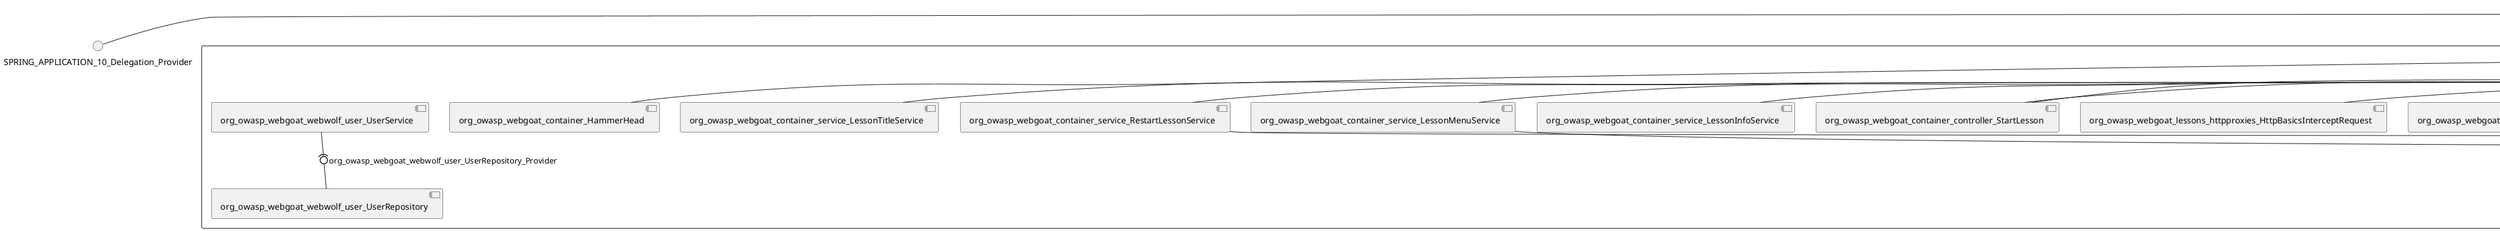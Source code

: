 @startuml
skinparam fixCircleLabelOverlapping true
skinparam componentStyle uml2
() SPRING_APPLICATION_10_Delegation_Provider
() SPRING_APPLICATION_11_Delegation_Provider
() SPRING_APPLICATION_12_Delegation_Provider
() SPRING_APPLICATION_13_Delegation_Provider
() SPRING_APPLICATION_14_Delegation_Provider
() SPRING_APPLICATION_15_Delegation_Provider
() SPRING_APPLICATION_16_Delegation_Provider
() SPRING_APPLICATION_2_Delegation_Provider
() SPRING_APPLICATION_3_Delegation_Provider
() SPRING_APPLICATION_4_Delegation_Provider
() SPRING_APPLICATION_5_Delegation_Provider
() SPRING_APPLICATION_6_Delegation_Provider
() SPRING_APPLICATION_7_Delegation_Provider
() SPRING_APPLICATION_8_Delegation_Provider
() SPRING_APPLICATION_9_Delegation_Provider
() SPRING_APPLICATION_BypassRestrictions_FieldRestrictions_POST_Delegation_Provider
() SPRING_APPLICATION_BypassRestrictions_frontendValidation_POST_Delegation_Provider
() SPRING_APPLICATION_ChromeDevTools_dummy_POST_Delegation_Provider
() SPRING_APPLICATION_ChromeDevTools_network_POST_Delegation_Provider
() SPRING_APPLICATION_CrossSiteScriptingStored_stored_xss_POST_Delegation_Provider
() SPRING_APPLICATION_CrossSiteScriptingStored_stored_xss_follow_up_POST_Delegation_Provider
() SPRING_APPLICATION_CrossSiteScripting_attack1_POST_Delegation_Provider
() SPRING_APPLICATION_CrossSiteScripting_attack3_POST_Delegation_Provider
() SPRING_APPLICATION_CrossSiteScripting_attack4_POST_Delegation_Provider
() SPRING_APPLICATION_CrossSiteScripting_attack5a_GET_Delegation_Provider
() SPRING_APPLICATION_CrossSiteScripting_attack6a_POST_Delegation_Provider
() SPRING_APPLICATION_CrossSiteScripting_dom_follow_up_POST_Delegation_Provider
() SPRING_APPLICATION_CrossSiteScripting_phone_home_xss_POST_Delegation_Provider
() SPRING_APPLICATION_CrossSiteScripting_quiz_GET_POST_Delegation_Provider
() SPRING_APPLICATION_Delegation_Provider
() SPRING_APPLICATION_GET_10_Delegation_Provider
() SPRING_APPLICATION_GET_11_Delegation_Provider
() SPRING_APPLICATION_GET_2_Delegation_Provider
() SPRING_APPLICATION_GET_3_Delegation_Provider
() SPRING_APPLICATION_GET_4_Delegation_Provider
() SPRING_APPLICATION_GET_5_Delegation_Provider
() SPRING_APPLICATION_GET_6_Delegation_Provider
() SPRING_APPLICATION_GET_7_Delegation_Provider
() SPRING_APPLICATION_GET_8_Delegation_Provider
() SPRING_APPLICATION_GET_9_Delegation_Provider
() SPRING_APPLICATION_GET_Delegation_Provider
() SPRING_APPLICATION_HtmlTampering_task_POST_Delegation_Provider
() SPRING_APPLICATION_HttpBasics_attack1_POST_Delegation_Provider
() SPRING_APPLICATION_HttpBasics_attack2_POST_Delegation_Provider
() SPRING_APPLICATION_IDOR_diff_attributes_POST_Delegation_Provider
() SPRING_APPLICATION_IDOR_login_POST_Delegation_Provider
() SPRING_APPLICATION_IDOR_profile_alt_path_POST_Delegation_Provider
() SPRING_APPLICATION_InsecureDeserialization_task_POST_Delegation_Provider
() SPRING_APPLICATION_InsecureLogin_Delegation_Provider
() SPRING_APPLICATION_JWT_decode_POST_Delegation_Provider
() SPRING_APPLICATION_JWT_jku_Delegation_Provider
() SPRING_APPLICATION_JWT_kid_Delegation_Provider
() SPRING_APPLICATION_JWT_quiz_GET_POST_Delegation_Provider
() SPRING_APPLICATION_JWT_refresh_Delegation_Provider
() SPRING_APPLICATION_JWT_secret_POST_Delegation_Provider
() SPRING_APPLICATION_JWT_votings_Delegation_Provider
() SPRING_APPLICATION_LogSpoofing_log_bleeding_POST_Delegation_Provider
() SPRING_APPLICATION_LogSpoofing_log_spoofing_POST_Delegation_Provider
() SPRING_APPLICATION_POST_10_Delegation_Provider
() SPRING_APPLICATION_POST_11_Delegation_Provider
() SPRING_APPLICATION_POST_12_Delegation_Provider
() SPRING_APPLICATION_POST_13_Delegation_Provider
() SPRING_APPLICATION_POST_14_Delegation_Provider
() SPRING_APPLICATION_POST_15_Delegation_Provider
() SPRING_APPLICATION_POST_16_Delegation_Provider
() SPRING_APPLICATION_POST_17_Delegation_Provider
() SPRING_APPLICATION_POST_18_Delegation_Provider
() SPRING_APPLICATION_POST_2_Delegation_Provider
() SPRING_APPLICATION_POST_3_Delegation_Provider
() SPRING_APPLICATION_POST_4_Delegation_Provider
() SPRING_APPLICATION_POST_5_Delegation_Provider
() SPRING_APPLICATION_POST_6_Delegation_Provider
() SPRING_APPLICATION_POST_7_Delegation_Provider
() SPRING_APPLICATION_POST_8_Delegation_Provider
() SPRING_APPLICATION_POST_9_Delegation_Provider
() SPRING_APPLICATION_POST_Delegation_Provider
() SPRING_APPLICATION_PUT_Delegation_Provider
() SPRING_APPLICATION_PasswordReset_ForgotPassword_create_password_reset_link_POST_Delegation_Provider
() SPRING_APPLICATION_PasswordReset_SecurityQuestions_POST_Delegation_Provider
() SPRING_APPLICATION_PasswordReset_reset_Delegation_Provider
() SPRING_APPLICATION_PasswordReset_simple_mail_reset_POST_Delegation_Provider
() SPRING_APPLICATION_PathTraversal_profile_picture_GET_Delegation_Provider
() SPRING_APPLICATION_PathTraversal_profile_picture_fix_GET_Delegation_Provider
() SPRING_APPLICATION_PathTraversal_profile_upload_POST_Delegation_Provider
() SPRING_APPLICATION_PathTraversal_profile_upload_fix_POST_Delegation_Provider
() SPRING_APPLICATION_PathTraversal_profile_upload_remove_user_input_POST_Delegation_Provider
() SPRING_APPLICATION_PathTraversal_random_POST_Delegation_Provider
() SPRING_APPLICATION_PathTraversal_random_picture_GET_Delegation_Provider
() SPRING_APPLICATION_PathTraversal_zip_slip_Delegation_Provider
() SPRING_APPLICATION_SSRF_task1_POST_Delegation_Provider
() SPRING_APPLICATION_SSRF_task2_POST_Delegation_Provider
() SPRING_APPLICATION_SecurePasswords_assignment_POST_Delegation_Provider
() SPRING_APPLICATION_SqlInjectionAdvanced_attack6a_POST_Delegation_Provider
() SPRING_APPLICATION_SqlInjectionAdvanced_attack6b_POST_Delegation_Provider
() SPRING_APPLICATION_SqlInjectionAdvanced_challenge_Login_POST_Delegation_Provider
() SPRING_APPLICATION_SqlInjectionAdvanced_challenge_PUT_Delegation_Provider
() SPRING_APPLICATION_SqlInjectionAdvanced_quiz_GET_POST_Delegation_Provider
() SPRING_APPLICATION_SqlInjectionMitigations_attack10a_POST_Delegation_Provider
() SPRING_APPLICATION_SqlInjectionMitigations_attack10b_POST_Delegation_Provider
() SPRING_APPLICATION_SqlInjectionMitigations_attack12a_POST_Delegation_Provider
() SPRING_APPLICATION_SqlInjectionMitigations_servers_GET_Delegation_Provider
() SPRING_APPLICATION_SqlInjection_assignment5a_POST_Delegation_Provider
() SPRING_APPLICATION_SqlInjection_assignment5b_POST_Delegation_Provider
() SPRING_APPLICATION_SqlInjection_attack10_POST_Delegation_Provider
() SPRING_APPLICATION_SqlInjection_attack2_POST_Delegation_Provider
() SPRING_APPLICATION_SqlInjection_attack3_POST_Delegation_Provider
() SPRING_APPLICATION_SqlInjection_attack4_POST_Delegation_Provider
() SPRING_APPLICATION_SqlInjection_attack5_POST_Delegation_Provider
() SPRING_APPLICATION_SqlInjection_attack8_POST_Delegation_Provider
() SPRING_APPLICATION_SqlInjection_attack9_POST_Delegation_Provider
() SPRING_APPLICATION_SqlOnlyInputValidationOnKeywords_attack_POST_Delegation_Provider
() SPRING_APPLICATION_SqlOnlyInputValidation_attack_POST_Delegation_Provider
() SPRING_APPLICATION_VulnerableComponents_attack1_POST_Delegation_Provider
() SPRING_APPLICATION_WebWolf_GET_Delegation_Provider
() SPRING_APPLICATION_WebWolf_landing_Delegation_Provider
() SPRING_APPLICATION_WebWolf_mail_Delegation_Provider
() SPRING_APPLICATION_challenge_1_POST_Delegation_Provider
() SPRING_APPLICATION_challenge_5_POST_Delegation_Provider
() SPRING_APPLICATION_challenge_7_Delegation_Provider
() SPRING_APPLICATION_challenge_8_Delegation_Provider
() SPRING_APPLICATION_challenge_logo_Delegation_Provider
() SPRING_APPLICATION_cia_quiz_GET_POST_Delegation_Provider
() SPRING_APPLICATION_clientSideFiltering_attack1_POST_Delegation_Provider
() SPRING_APPLICATION_clientSideFiltering_challenge_store_coupons_GET_Delegation_Provider
() SPRING_APPLICATION_clientSideFiltering_getItForFree_POST_Delegation_Provider
() SPRING_APPLICATION_clientSideFiltering_salaries_GET_Delegation_Provider
() SPRING_APPLICATION_crypto_encoding_basic_auth_POST_Delegation_Provider
() SPRING_APPLICATION_crypto_encoding_xor_POST_Delegation_Provider
() SPRING_APPLICATION_crypto_hashing_POST_Delegation_Provider
() SPRING_APPLICATION_crypto_secure_defaults_POST_Delegation_Provider
() SPRING_APPLICATION_crypto_signing_verify_POST_Delegation_Provider
() SPRING_APPLICATION_csrf_feedback_message_POST_Delegation_Provider
() SPRING_APPLICATION_csrf_review_POST_Delegation_Provider
() SPRING_APPLICATION_files_GET_Delegation_Provider
() SPRING_APPLICATION_fileupload_POST_Delegation_Provider
() SPRING_APPLICATION_jwt_Delegation_Provider
() SPRING_APPLICATION_landing_Delegation_Provider
() SPRING_APPLICATION_lesson_template_Delegation_Provider
() SPRING_APPLICATION_login_oauth_mvc_GET_Delegation_Provider
() SPRING_APPLICATION_mail_DELETE_GET_POST_Delegation_Provider
() SPRING_APPLICATION_register_mvc_POST_Delegation_Provider
() SPRING_APPLICATION_registration_GET_Delegation_Provider
() SPRING_APPLICATION_requests_GET_Delegation_Provider
() SPRING_APPLICATION_scoreboard_data_GET_Delegation_Provider
() SPRING_APPLICATION_server_directory_GET_Delegation_Provider
() SPRING_APPLICATION_service_debug_labels_mvc_Delegation_Provider
() SPRING_APPLICATION_service_lessonoverview_mvc_Delegation_Provider
() SPRING_APPLICATION_xxe_comments_GET_Delegation_Provider
rectangle System {
[org_owasp_webgoat_container_HammerHead] [[webgoat-webgoat.repository#_mcWttnfAEe-qCq2t6SGrBA]]
[org_owasp_webgoat_container_WebWolfRedirect] [[webgoat-webgoat.repository#_mcWttnfAEe-qCq2t6SGrBA]]
[org_owasp_webgoat_container_controller_StartLesson] [[webgoat-webgoat.repository#_mcWttnfAEe-qCq2t6SGrBA]]
[org_owasp_webgoat_container_controller_Welcome] [[webgoat-webgoat.repository#_mcWttnfAEe-qCq2t6SGrBA]]
[org_owasp_webgoat_container_i18n_PluginMessages_Provider] [[webgoat-webgoat.repository#_mcWttnfAEe-qCq2t6SGrBA]]
[org_owasp_webgoat_container_report_ReportCardController] [[webgoat-webgoat.repository#_mcWttnfAEe-qCq2t6SGrBA]]
[org_owasp_webgoat_container_service_EnvironmentService] [[webgoat-webgoat.repository#_mcWttnfAEe-qCq2t6SGrBA]]
[org_owasp_webgoat_container_service_HintService] [[webgoat-webgoat.repository#_mcWttnfAEe-qCq2t6SGrBA]]
[org_owasp_webgoat_container_service_LabelDebugService] [[webgoat-webgoat.repository#_mcWttnfAEe-qCq2t6SGrBA]]
[org_owasp_webgoat_container_service_LabelService] [[webgoat-webgoat.repository#_mcWttnfAEe-qCq2t6SGrBA]]
[org_owasp_webgoat_container_service_LessonInfoService] [[webgoat-webgoat.repository#_mcWttnfAEe-qCq2t6SGrBA]]
[org_owasp_webgoat_container_service_LessonMenuService] [[webgoat-webgoat.repository#_mcWttnfAEe-qCq2t6SGrBA]]
[org_owasp_webgoat_container_service_LessonProgressService] [[webgoat-webgoat.repository#_mcWttnfAEe-qCq2t6SGrBA]]
[org_owasp_webgoat_container_service_LessonTitleService] [[webgoat-webgoat.repository#_mcWttnfAEe-qCq2t6SGrBA]]
[org_owasp_webgoat_container_service_RestartLessonService] [[webgoat-webgoat.repository#_mcWttnfAEe-qCq2t6SGrBA]]
[org_owasp_webgoat_container_service_SessionService] [[webgoat-webgoat.repository#_mcWttnfAEe-qCq2t6SGrBA]]
[org_owasp_webgoat_container_session_UserSessionData_Provider] [[webgoat-webgoat.repository#_mcWttnfAEe-qCq2t6SGrBA]]
[org_owasp_webgoat_container_session_WebSession_Provider] [[webgoat-webgoat.repository#_mcWttnfAEe-qCq2t6SGrBA]]
[org_owasp_webgoat_container_users_RegistrationController] [[webgoat-webgoat.repository#_mcWttnfAEe-qCq2t6SGrBA]]
[org_owasp_webgoat_container_users_Scoreboard] [[webgoat-webgoat.repository#_mcWttnfAEe-qCq2t6SGrBA]]
[org_owasp_webgoat_container_users_UserProgressRepository] [[webgoat-webgoat.repository#_mcWttnfAEe-qCq2t6SGrBA]]
[org_owasp_webgoat_container_users_UserRepository] [[webgoat-webgoat.repository#_mcWttnfAEe-qCq2t6SGrBA]]
[org_owasp_webgoat_container_users_UserService] [[webgoat-webgoat.repository#_mcWttnfAEe-qCq2t6SGrBA]]
[org_owasp_webgoat_lessons_authbypass_VerifyAccount] [[webgoat-webgoat.repository#_mcWttnfAEe-qCq2t6SGrBA]]
[org_owasp_webgoat_lessons_bypassrestrictions_BypassRestrictionsFieldRestrictions] [[webgoat-webgoat.repository#_mcWttnfAEe-qCq2t6SGrBA]]
[org_owasp_webgoat_lessons_bypassrestrictions_BypassRestrictionsFrontendValidation] [[webgoat-webgoat.repository#_mcWttnfAEe-qCq2t6SGrBA]]
[org_owasp_webgoat_lessons_challenges_FlagController] [[webgoat-webgoat.repository#_mcWttnfAEe-qCq2t6SGrBA]]
[org_owasp_webgoat_lessons_challenges_challenge1_Assignment1] [[webgoat-webgoat.repository#_mcWttnfAEe-qCq2t6SGrBA]]
[org_owasp_webgoat_lessons_challenges_challenge1_ImageServlet] [[webgoat-webgoat.repository#_mcWttnfAEe-qCq2t6SGrBA]]
[org_owasp_webgoat_lessons_challenges_challenge5_Assignment5] [[webgoat-webgoat.repository#_mcWttnfAEe-qCq2t6SGrBA]]
[org_owasp_webgoat_lessons_challenges_challenge7_Assignment7] [[webgoat-webgoat.repository#_mcWttnfAEe-qCq2t6SGrBA]]
[org_owasp_webgoat_lessons_challenges_challenge8_Assignment8] [[webgoat-webgoat.repository#_mcWttnfAEe-qCq2t6SGrBA]]
[org_owasp_webgoat_lessons_chromedevtools_NetworkDummy] [[webgoat-webgoat.repository#_mcWttnfAEe-qCq2t6SGrBA]]
[org_owasp_webgoat_lessons_chromedevtools_NetworkLesson] [[webgoat-webgoat.repository#_mcWttnfAEe-qCq2t6SGrBA]]
[org_owasp_webgoat_lessons_cia_CIAQuiz] [[webgoat-webgoat.repository#_mcWttnfAEe-qCq2t6SGrBA]]
[org_owasp_webgoat_lessons_clientsidefiltering_ClientSideFilteringAssignment] [[webgoat-webgoat.repository#_mcWttnfAEe-qCq2t6SGrBA]]
[org_owasp_webgoat_lessons_clientsidefiltering_ClientSideFilteringFreeAssignment] [[webgoat-webgoat.repository#_mcWttnfAEe-qCq2t6SGrBA]]
[org_owasp_webgoat_lessons_clientsidefiltering_Salaries] [[webgoat-webgoat.repository#_mcWttnfAEe-qCq2t6SGrBA]]
[org_owasp_webgoat_lessons_clientsidefiltering_ShopEndpoint] [[webgoat-webgoat.repository#_mcWttnfAEe-qCq2t6SGrBA]]
[org_owasp_webgoat_lessons_cryptography_EncodingAssignment] [[webgoat-webgoat.repository#_mcWttnfAEe-qCq2t6SGrBA]]
[org_owasp_webgoat_lessons_cryptography_HashingAssignment] [[webgoat-webgoat.repository#_mcWttnfAEe-qCq2t6SGrBA]]
[org_owasp_webgoat_lessons_cryptography_SecureDefaultsAssignment] [[webgoat-webgoat.repository#_mcWttnfAEe-qCq2t6SGrBA]]
[org_owasp_webgoat_lessons_cryptography_SigningAssignment] [[webgoat-webgoat.repository#_mcWttnfAEe-qCq2t6SGrBA]]
[org_owasp_webgoat_lessons_cryptography_XOREncodingAssignment] [[webgoat-webgoat.repository#_mcWttnfAEe-qCq2t6SGrBA]]
[org_owasp_webgoat_lessons_csrf_CSRFConfirmFlag1] [[webgoat-webgoat.repository#_mcWttnfAEe-qCq2t6SGrBA]]
[org_owasp_webgoat_lessons_csrf_CSRFFeedback] [[webgoat-webgoat.repository#_mcWttnfAEe-qCq2t6SGrBA]]
[org_owasp_webgoat_lessons_csrf_CSRFGetFlag] [[webgoat-webgoat.repository#_mcWttnfAEe-qCq2t6SGrBA]]
[org_owasp_webgoat_lessons_csrf_CSRFLogin] [[webgoat-webgoat.repository#_mcWttnfAEe-qCq2t6SGrBA]]
[org_owasp_webgoat_lessons_csrf_ForgedReviews] [[webgoat-webgoat.repository#_mcWttnfAEe-qCq2t6SGrBA]]
[org_owasp_webgoat_lessons_csrf_ObjectMapper_Provider] [[webgoat-webgoat.repository#_mcWttnfAEe-qCq2t6SGrBA]]
[org_owasp_webgoat_lessons_deserialization_InsecureDeserializationTask] [[webgoat-webgoat.repository#_mcWttnfAEe-qCq2t6SGrBA]]
[org_owasp_webgoat_lessons_hijacksession_HijackSessionAssignment] [[webgoat-webgoat.repository#_mcWttnfAEe-qCq2t6SGrBA]]
[org_owasp_webgoat_lessons_hijacksession_cas_HijackSessionAuthenticationProvider] [[webgoat-webgoat.repository#_mcWttnfAEe-qCq2t6SGrBA]]
[org_owasp_webgoat_lessons_htmltampering_HtmlTamperingTask] [[webgoat-webgoat.repository#_mcWttnfAEe-qCq2t6SGrBA]]
[org_owasp_webgoat_lessons_httpbasics_HttpBasicsLesson] [[webgoat-webgoat.repository#_mcWttnfAEe-qCq2t6SGrBA]]
[org_owasp_webgoat_lessons_httpbasics_HttpBasicsQuiz] [[webgoat-webgoat.repository#_mcWttnfAEe-qCq2t6SGrBA]]
[org_owasp_webgoat_lessons_httpproxies_HttpBasicsInterceptRequest] [[webgoat-webgoat.repository#_mcWttnfAEe-qCq2t6SGrBA]]
[org_owasp_webgoat_lessons_idor_IDORDiffAttributes] [[webgoat-webgoat.repository#_mcWttnfAEe-qCq2t6SGrBA]]
[org_owasp_webgoat_lessons_idor_IDOREditOtherProfile] [[webgoat-webgoat.repository#_mcWttnfAEe-qCq2t6SGrBA]]
[org_owasp_webgoat_lessons_idor_IDORLogin] [[webgoat-webgoat.repository#_mcWttnfAEe-qCq2t6SGrBA]]
[org_owasp_webgoat_lessons_idor_IDORViewOtherProfile] [[webgoat-webgoat.repository#_mcWttnfAEe-qCq2t6SGrBA]]
[org_owasp_webgoat_lessons_idor_IDORViewOwnProfile] [[webgoat-webgoat.repository#_mcWttnfAEe-qCq2t6SGrBA]]
[org_owasp_webgoat_lessons_idor_IDORViewOwnProfileAltUrl] [[webgoat-webgoat.repository#_mcWttnfAEe-qCq2t6SGrBA]]
[org_owasp_webgoat_lessons_insecurelogin_InsecureLoginTask] [[webgoat-webgoat.repository#_mcWttnfAEe-qCq2t6SGrBA]]
[org_owasp_webgoat_lessons_jwt_JWTDecodeEndpoint] [[webgoat-webgoat.repository#_mcWttnfAEe-qCq2t6SGrBA]]
[org_owasp_webgoat_lessons_jwt_JWTQuiz] [[webgoat-webgoat.repository#_mcWttnfAEe-qCq2t6SGrBA]]
[org_owasp_webgoat_lessons_jwt_JWTRefreshEndpoint] [[webgoat-webgoat.repository#_mcWttnfAEe-qCq2t6SGrBA]]
[org_owasp_webgoat_lessons_jwt_JWTSecretKeyEndpoint] [[webgoat-webgoat.repository#_mcWttnfAEe-qCq2t6SGrBA]]
[org_owasp_webgoat_lessons_jwt_JWTVotesEndpoint] [[webgoat-webgoat.repository#_mcWttnfAEe-qCq2t6SGrBA]]
[org_owasp_webgoat_lessons_jwt_claimmisuse_JWTHeaderJKUEndpoint] [[webgoat-webgoat.repository#_mcWttnfAEe-qCq2t6SGrBA]]
[org_owasp_webgoat_lessons_jwt_claimmisuse_JWTHeaderKIDEndpoint] [[webgoat-webgoat.repository#_mcWttnfAEe-qCq2t6SGrBA]]
[org_owasp_webgoat_lessons_lessontemplate_SampleAttack] [[webgoat-webgoat.repository#_mcWttnfAEe-qCq2t6SGrBA]]
[org_owasp_webgoat_lessons_logging_LogBleedingTask] [[webgoat-webgoat.repository#_mcWttnfAEe-qCq2t6SGrBA]]
[org_owasp_webgoat_lessons_logging_LogSpoofingTask] [[webgoat-webgoat.repository#_mcWttnfAEe-qCq2t6SGrBA]]
[org_owasp_webgoat_lessons_missingac_MissingFunctionACHiddenMenus] [[webgoat-webgoat.repository#_mcWttnfAEe-qCq2t6SGrBA]]
[org_owasp_webgoat_lessons_missingac_MissingFunctionACUsers] [[webgoat-webgoat.repository#_mcWttnfAEe-qCq2t6SGrBA]]
[org_owasp_webgoat_lessons_missingac_MissingFunctionACYourHash] [[webgoat-webgoat.repository#_mcWttnfAEe-qCq2t6SGrBA]]
[org_owasp_webgoat_lessons_missingac_MissingFunctionACYourHashAdmin] [[webgoat-webgoat.repository#_mcWttnfAEe-qCq2t6SGrBA]]
[org_owasp_webgoat_lessons_passwordreset_QuestionsAssignment] [[webgoat-webgoat.repository#_mcWttnfAEe-qCq2t6SGrBA]]
[org_owasp_webgoat_lessons_passwordreset_ResetLinkAssignment] [[webgoat-webgoat.repository#_mcWttnfAEe-qCq2t6SGrBA]]
[org_owasp_webgoat_lessons_passwordreset_ResetLinkAssignmentForgotPassword] [[webgoat-webgoat.repository#_mcWttnfAEe-qCq2t6SGrBA]]
[org_owasp_webgoat_lessons_passwordreset_SecurityQuestionAssignment] [[webgoat-webgoat.repository#_mcWttnfAEe-qCq2t6SGrBA]]
[org_owasp_webgoat_lessons_passwordreset_SimpleMailAssignment] [[webgoat-webgoat.repository#_mcWttnfAEe-qCq2t6SGrBA]]
[org_owasp_webgoat_lessons_passwordreset_TriedQuestions] [[webgoat-webgoat.repository#_mcWttnfAEe-qCq2t6SGrBA]]
[org_owasp_webgoat_lessons_pathtraversal_ProfileUpload] [[webgoat-webgoat.repository#_mcWttnfAEe-qCq2t6SGrBA]]
[org_owasp_webgoat_lessons_pathtraversal_ProfileUploadFix] [[webgoat-webgoat.repository#_mcWttnfAEe-qCq2t6SGrBA]]
[org_owasp_webgoat_lessons_pathtraversal_ProfileUploadRemoveUserInput] [[webgoat-webgoat.repository#_mcWttnfAEe-qCq2t6SGrBA]]
[org_owasp_webgoat_lessons_pathtraversal_ProfileUploadRetrieval] [[webgoat-webgoat.repository#_mcWttnfAEe-qCq2t6SGrBA]]
[org_owasp_webgoat_lessons_pathtraversal_ProfileZipSlip] [[webgoat-webgoat.repository#_mcWttnfAEe-qCq2t6SGrBA]]
[org_owasp_webgoat_lessons_securepasswords_SecurePasswordsAssignment] [[webgoat-webgoat.repository#_mcWttnfAEe-qCq2t6SGrBA]]
[org_owasp_webgoat_lessons_spoofcookie_SpoofCookieAssignment] [[webgoat-webgoat.repository#_mcWttnfAEe-qCq2t6SGrBA]]
[org_owasp_webgoat_lessons_sqlinjection_advanced_SqlInjectionChallenge] [[webgoat-webgoat.repository#_mcWttnfAEe-qCq2t6SGrBA]]
[org_owasp_webgoat_lessons_sqlinjection_advanced_SqlInjectionChallengeLogin] [[webgoat-webgoat.repository#_mcWttnfAEe-qCq2t6SGrBA]]
[org_owasp_webgoat_lessons_sqlinjection_advanced_SqlInjectionLesson6a] [[webgoat-webgoat.repository#_mcWttnfAEe-qCq2t6SGrBA]]
[org_owasp_webgoat_lessons_sqlinjection_advanced_SqlInjectionLesson6b] [[webgoat-webgoat.repository#_mcWttnfAEe-qCq2t6SGrBA]]
[org_owasp_webgoat_lessons_sqlinjection_advanced_SqlInjectionQuiz] [[webgoat-webgoat.repository#_mcWttnfAEe-qCq2t6SGrBA]]
[org_owasp_webgoat_lessons_sqlinjection_introduction_SqlInjectionLesson10] [[webgoat-webgoat.repository#_mcWttnfAEe-qCq2t6SGrBA]]
[org_owasp_webgoat_lessons_sqlinjection_introduction_SqlInjectionLesson2] [[webgoat-webgoat.repository#_mcWttnfAEe-qCq2t6SGrBA]]
[org_owasp_webgoat_lessons_sqlinjection_introduction_SqlInjectionLesson3] [[webgoat-webgoat.repository#_mcWttnfAEe-qCq2t6SGrBA]]
[org_owasp_webgoat_lessons_sqlinjection_introduction_SqlInjectionLesson4] [[webgoat-webgoat.repository#_mcWttnfAEe-qCq2t6SGrBA]]
[org_owasp_webgoat_lessons_sqlinjection_introduction_SqlInjectionLesson5] [[webgoat-webgoat.repository#_mcWttnfAEe-qCq2t6SGrBA]]
[org_owasp_webgoat_lessons_sqlinjection_introduction_SqlInjectionLesson5a] [[webgoat-webgoat.repository#_mcWttnfAEe-qCq2t6SGrBA]]
[org_owasp_webgoat_lessons_sqlinjection_introduction_SqlInjectionLesson5b] [[webgoat-webgoat.repository#_mcWttnfAEe-qCq2t6SGrBA]]
[org_owasp_webgoat_lessons_sqlinjection_introduction_SqlInjectionLesson8] [[webgoat-webgoat.repository#_mcWttnfAEe-qCq2t6SGrBA]]
[org_owasp_webgoat_lessons_sqlinjection_introduction_SqlInjectionLesson9] [[webgoat-webgoat.repository#_mcWttnfAEe-qCq2t6SGrBA]]
[org_owasp_webgoat_lessons_sqlinjection_mitigation_Servers] [[webgoat-webgoat.repository#_mcWttnfAEe-qCq2t6SGrBA]]
[org_owasp_webgoat_lessons_sqlinjection_mitigation_SqlInjectionLesson10a] [[webgoat-webgoat.repository#_mcWttnfAEe-qCq2t6SGrBA]]
[org_owasp_webgoat_lessons_sqlinjection_mitigation_SqlInjectionLesson10b] [[webgoat-webgoat.repository#_mcWttnfAEe-qCq2t6SGrBA]]
[org_owasp_webgoat_lessons_sqlinjection_mitigation_SqlInjectionLesson13] [[webgoat-webgoat.repository#_mcWttnfAEe-qCq2t6SGrBA]]
[org_owasp_webgoat_lessons_sqlinjection_mitigation_SqlOnlyInputValidation] [[webgoat-webgoat.repository#_mcWttnfAEe-qCq2t6SGrBA]]
[org_owasp_webgoat_lessons_sqlinjection_mitigation_SqlOnlyInputValidationOnKeywords] [[webgoat-webgoat.repository#_mcWttnfAEe-qCq2t6SGrBA]]
[org_owasp_webgoat_lessons_ssrf_SSRFTask1] [[webgoat-webgoat.repository#_mcWttnfAEe-qCq2t6SGrBA]]
[org_owasp_webgoat_lessons_ssrf_SSRFTask2] [[webgoat-webgoat.repository#_mcWttnfAEe-qCq2t6SGrBA]]
[org_owasp_webgoat_lessons_vulnerablecomponents_VulnerableComponentsLesson] [[webgoat-webgoat.repository#_mcWttnfAEe-qCq2t6SGrBA]]
[org_owasp_webgoat_lessons_webwolfintroduction_LandingAssignment] [[webgoat-webgoat.repository#_mcWttnfAEe-qCq2t6SGrBA]]
[org_owasp_webgoat_lessons_webwolfintroduction_MailAssignment] [[webgoat-webgoat.repository#_mcWttnfAEe-qCq2t6SGrBA]]
[org_owasp_webgoat_lessons_xss_CrossSiteScriptingLesson1] [[webgoat-webgoat.repository#_mcWttnfAEe-qCq2t6SGrBA]]
[org_owasp_webgoat_lessons_xss_CrossSiteScriptingLesson3] [[webgoat-webgoat.repository#_mcWttnfAEe-qCq2t6SGrBA]]
[org_owasp_webgoat_lessons_xss_CrossSiteScriptingLesson4] [[webgoat-webgoat.repository#_mcWttnfAEe-qCq2t6SGrBA]]
[org_owasp_webgoat_lessons_xss_CrossSiteScriptingLesson5a] [[webgoat-webgoat.repository#_mcWttnfAEe-qCq2t6SGrBA]]
[org_owasp_webgoat_lessons_xss_CrossSiteScriptingLesson6a] [[webgoat-webgoat.repository#_mcWttnfAEe-qCq2t6SGrBA]]
[org_owasp_webgoat_lessons_xss_CrossSiteScriptingQuiz] [[webgoat-webgoat.repository#_mcWttnfAEe-qCq2t6SGrBA]]
[org_owasp_webgoat_lessons_xss_DOMCrossSiteScripting] [[webgoat-webgoat.repository#_mcWttnfAEe-qCq2t6SGrBA]]
[org_owasp_webgoat_lessons_xss_DOMCrossSiteScriptingVerifier] [[webgoat-webgoat.repository#_mcWttnfAEe-qCq2t6SGrBA]]
[org_owasp_webgoat_lessons_xss_stored_StoredCrossSiteScriptingVerifier] [[webgoat-webgoat.repository#_mcWttnfAEe-qCq2t6SGrBA]]
[org_owasp_webgoat_lessons_xss_stored_StoredXssComments] [[webgoat-webgoat.repository#_mcWttnfAEe-qCq2t6SGrBA]]
[org_owasp_webgoat_lessons_xxe_BlindSendFileAssignment] [[webgoat-webgoat.repository#_mcWttnfAEe-qCq2t6SGrBA]]
[org_owasp_webgoat_lessons_xxe_CommentsCache] [[webgoat-webgoat.repository#_mcWttnfAEe-qCq2t6SGrBA]]
[org_owasp_webgoat_lessons_xxe_CommentsEndpoint] [[webgoat-webgoat.repository#_mcWttnfAEe-qCq2t6SGrBA]]
[org_owasp_webgoat_lessons_xxe_ContentTypeAssignment] [[webgoat-webgoat.repository#_mcWttnfAEe-qCq2t6SGrBA]]
[org_owasp_webgoat_lessons_xxe_SimpleXXE] [[webgoat-webgoat.repository#_mcWttnfAEe-qCq2t6SGrBA]]
[org_owasp_webgoat_webwolf_FileServer] [[webgoat-webgoat.repository#_mcWttnfAEe-qCq2t6SGrBA]]
[org_owasp_webgoat_webwolf_jwt_JWTController] [[webgoat-webgoat.repository#_mcWttnfAEe-qCq2t6SGrBA]]
[org_owasp_webgoat_webwolf_mailbox_MailboxController] [[webgoat-webgoat.repository#_mcWttnfAEe-qCq2t6SGrBA]]
[org_owasp_webgoat_webwolf_mailbox_MailboxRepository] [[webgoat-webgoat.repository#_mcWttnfAEe-qCq2t6SGrBA]]
[org_owasp_webgoat_webwolf_requests_LandingPage] [[webgoat-webgoat.repository#_mcWttnfAEe-qCq2t6SGrBA]]
[org_owasp_webgoat_webwolf_requests_Requests] [[webgoat-webgoat.repository#_mcWttnfAEe-qCq2t6SGrBA]]
[org_owasp_webgoat_webwolf_user_UserRepository] [[webgoat-webgoat.repository#_mcWttnfAEe-qCq2t6SGrBA]]
[org_owasp_webgoat_webwolf_user_UserService] [[webgoat-webgoat.repository#_mcWttnfAEe-qCq2t6SGrBA]]
port SPRING_APPLICATION_10_Provider
SPRING_APPLICATION_10_Delegation_Provider - SPRING_APPLICATION_10_Provider
SPRING_APPLICATION_10_Provider - [org_owasp_webgoat_webwolf_FileServer]
port SPRING_APPLICATION_11_Provider
SPRING_APPLICATION_11_Delegation_Provider - SPRING_APPLICATION_11_Provider
SPRING_APPLICATION_11_Provider - [org_owasp_webgoat_container_HammerHead]
port SPRING_APPLICATION_12_Provider
SPRING_APPLICATION_12_Delegation_Provider - SPRING_APPLICATION_12_Provider
SPRING_APPLICATION_12_Provider - [org_owasp_webgoat_container_service_LessonTitleService]
port SPRING_APPLICATION_13_Provider
SPRING_APPLICATION_13_Delegation_Provider - SPRING_APPLICATION_13_Provider
SPRING_APPLICATION_13_Provider - [org_owasp_webgoat_container_service_RestartLessonService]
port SPRING_APPLICATION_14_Provider
SPRING_APPLICATION_14_Delegation_Provider - SPRING_APPLICATION_14_Provider
SPRING_APPLICATION_14_Provider - [org_owasp_webgoat_container_service_LessonMenuService]
port SPRING_APPLICATION_15_Provider
SPRING_APPLICATION_15_Delegation_Provider - SPRING_APPLICATION_15_Provider
SPRING_APPLICATION_15_Provider - [org_owasp_webgoat_container_service_LessonInfoService]
port SPRING_APPLICATION_16_Provider
SPRING_APPLICATION_16_Delegation_Provider - SPRING_APPLICATION_16_Provider
SPRING_APPLICATION_16_Provider - [org_owasp_webgoat_container_controller_StartLesson]
port SPRING_APPLICATION_2_Provider
SPRING_APPLICATION_2_Delegation_Provider - SPRING_APPLICATION_2_Provider
SPRING_APPLICATION_2_Provider - [org_owasp_webgoat_container_service_LabelDebugService]
port SPRING_APPLICATION_3_Provider
SPRING_APPLICATION_3_Delegation_Provider - SPRING_APPLICATION_3_Provider
SPRING_APPLICATION_3_Provider - [org_owasp_webgoat_lessons_httpproxies_HttpBasicsInterceptRequest]
port SPRING_APPLICATION_4_Provider
SPRING_APPLICATION_4_Delegation_Provider - SPRING_APPLICATION_4_Provider
SPRING_APPLICATION_4_Provider - [org_owasp_webgoat_lessons_cryptography_HashingAssignment]
port SPRING_APPLICATION_5_Provider
SPRING_APPLICATION_5_Delegation_Provider - SPRING_APPLICATION_5_Provider
SPRING_APPLICATION_5_Provider - [org_owasp_webgoat_container_controller_StartLesson]
port SPRING_APPLICATION_6_Provider
SPRING_APPLICATION_6_Delegation_Provider - SPRING_APPLICATION_6_Provider
SPRING_APPLICATION_6_Provider - [org_owasp_webgoat_container_service_SessionService]
port SPRING_APPLICATION_7_Provider
SPRING_APPLICATION_7_Delegation_Provider - SPRING_APPLICATION_7_Provider
SPRING_APPLICATION_7_Provider - [org_owasp_webgoat_lessons_jwt_JWTSecretKeyEndpoint]
port SPRING_APPLICATION_8_Provider
SPRING_APPLICATION_8_Delegation_Provider - SPRING_APPLICATION_8_Provider
SPRING_APPLICATION_8_Provider - [org_owasp_webgoat_lessons_cryptography_SigningAssignment]
port SPRING_APPLICATION_9_Provider
SPRING_APPLICATION_9_Delegation_Provider - SPRING_APPLICATION_9_Provider
SPRING_APPLICATION_9_Provider - [org_owasp_webgoat_lessons_xxe_SimpleXXE]
port SPRING_APPLICATION_BypassRestrictions_FieldRestrictions_POST_Provider
SPRING_APPLICATION_BypassRestrictions_FieldRestrictions_POST_Delegation_Provider - SPRING_APPLICATION_BypassRestrictions_FieldRestrictions_POST_Provider
SPRING_APPLICATION_BypassRestrictions_FieldRestrictions_POST_Provider - [org_owasp_webgoat_lessons_bypassrestrictions_BypassRestrictionsFieldRestrictions]
port SPRING_APPLICATION_BypassRestrictions_frontendValidation_POST_Provider
SPRING_APPLICATION_BypassRestrictions_frontendValidation_POST_Delegation_Provider - SPRING_APPLICATION_BypassRestrictions_frontendValidation_POST_Provider
SPRING_APPLICATION_BypassRestrictions_frontendValidation_POST_Provider - [org_owasp_webgoat_lessons_bypassrestrictions_BypassRestrictionsFrontendValidation]
port SPRING_APPLICATION_ChromeDevTools_dummy_POST_Provider
SPRING_APPLICATION_ChromeDevTools_dummy_POST_Delegation_Provider - SPRING_APPLICATION_ChromeDevTools_dummy_POST_Provider
SPRING_APPLICATION_ChromeDevTools_dummy_POST_Provider - [org_owasp_webgoat_lessons_chromedevtools_NetworkDummy]
port SPRING_APPLICATION_ChromeDevTools_network_POST_Provider
SPRING_APPLICATION_ChromeDevTools_network_POST_Delegation_Provider - SPRING_APPLICATION_ChromeDevTools_network_POST_Provider
SPRING_APPLICATION_ChromeDevTools_network_POST_Provider - [org_owasp_webgoat_lessons_chromedevtools_NetworkLesson]
port SPRING_APPLICATION_CrossSiteScriptingStored_stored_xss_POST_Provider
SPRING_APPLICATION_CrossSiteScriptingStored_stored_xss_POST_Delegation_Provider - SPRING_APPLICATION_CrossSiteScriptingStored_stored_xss_POST_Provider
SPRING_APPLICATION_CrossSiteScriptingStored_stored_xss_POST_Provider - [org_owasp_webgoat_lessons_xss_stored_StoredXssComments]
port SPRING_APPLICATION_CrossSiteScriptingStored_stored_xss_follow_up_POST_Provider
SPRING_APPLICATION_CrossSiteScriptingStored_stored_xss_follow_up_POST_Delegation_Provider - SPRING_APPLICATION_CrossSiteScriptingStored_stored_xss_follow_up_POST_Provider
SPRING_APPLICATION_CrossSiteScriptingStored_stored_xss_follow_up_POST_Provider - [org_owasp_webgoat_lessons_xss_stored_StoredCrossSiteScriptingVerifier]
port SPRING_APPLICATION_CrossSiteScripting_attack1_POST_Provider
SPRING_APPLICATION_CrossSiteScripting_attack1_POST_Delegation_Provider - SPRING_APPLICATION_CrossSiteScripting_attack1_POST_Provider
SPRING_APPLICATION_CrossSiteScripting_attack1_POST_Provider - [org_owasp_webgoat_lessons_xss_CrossSiteScriptingLesson1]
port SPRING_APPLICATION_CrossSiteScripting_attack3_POST_Provider
SPRING_APPLICATION_CrossSiteScripting_attack3_POST_Delegation_Provider - SPRING_APPLICATION_CrossSiteScripting_attack3_POST_Provider
SPRING_APPLICATION_CrossSiteScripting_attack3_POST_Provider - [org_owasp_webgoat_lessons_xss_CrossSiteScriptingLesson3]
port SPRING_APPLICATION_CrossSiteScripting_attack4_POST_Provider
SPRING_APPLICATION_CrossSiteScripting_attack4_POST_Delegation_Provider - SPRING_APPLICATION_CrossSiteScripting_attack4_POST_Provider
SPRING_APPLICATION_CrossSiteScripting_attack4_POST_Provider - [org_owasp_webgoat_lessons_xss_CrossSiteScriptingLesson4]
port SPRING_APPLICATION_CrossSiteScripting_attack5a_GET_Provider
SPRING_APPLICATION_CrossSiteScripting_attack5a_GET_Delegation_Provider - SPRING_APPLICATION_CrossSiteScripting_attack5a_GET_Provider
SPRING_APPLICATION_CrossSiteScripting_attack5a_GET_Provider - [org_owasp_webgoat_lessons_xss_CrossSiteScriptingLesson5a]
port SPRING_APPLICATION_CrossSiteScripting_attack6a_POST_Provider
SPRING_APPLICATION_CrossSiteScripting_attack6a_POST_Delegation_Provider - SPRING_APPLICATION_CrossSiteScripting_attack6a_POST_Provider
SPRING_APPLICATION_CrossSiteScripting_attack6a_POST_Provider - [org_owasp_webgoat_lessons_xss_CrossSiteScriptingLesson6a]
port SPRING_APPLICATION_CrossSiteScripting_dom_follow_up_POST_Provider
SPRING_APPLICATION_CrossSiteScripting_dom_follow_up_POST_Delegation_Provider - SPRING_APPLICATION_CrossSiteScripting_dom_follow_up_POST_Provider
SPRING_APPLICATION_CrossSiteScripting_dom_follow_up_POST_Provider - [org_owasp_webgoat_lessons_xss_DOMCrossSiteScriptingVerifier]
port SPRING_APPLICATION_CrossSiteScripting_phone_home_xss_POST_Provider
SPRING_APPLICATION_CrossSiteScripting_phone_home_xss_POST_Delegation_Provider - SPRING_APPLICATION_CrossSiteScripting_phone_home_xss_POST_Provider
SPRING_APPLICATION_CrossSiteScripting_phone_home_xss_POST_Provider - [org_owasp_webgoat_lessons_xss_DOMCrossSiteScripting]
port SPRING_APPLICATION_CrossSiteScripting_quiz_GET_POST_Provider
SPRING_APPLICATION_CrossSiteScripting_quiz_GET_POST_Delegation_Provider - SPRING_APPLICATION_CrossSiteScripting_quiz_GET_POST_Provider
SPRING_APPLICATION_CrossSiteScripting_quiz_GET_POST_Provider - [org_owasp_webgoat_lessons_xss_CrossSiteScriptingQuiz]
port SPRING_APPLICATION_Provider
SPRING_APPLICATION_Delegation_Provider - SPRING_APPLICATION_Provider
SPRING_APPLICATION_Provider - [org_owasp_webgoat_lessons_cryptography_HashingAssignment]
port SPRING_APPLICATION_GET_10_Provider
SPRING_APPLICATION_GET_10_Delegation_Provider - SPRING_APPLICATION_GET_10_Provider
SPRING_APPLICATION_GET_10_Provider - [org_owasp_webgoat_container_report_ReportCardController]
port SPRING_APPLICATION_GET_11_Provider
SPRING_APPLICATION_GET_11_Delegation_Provider - SPRING_APPLICATION_GET_11_Provider
SPRING_APPLICATION_GET_11_Provider - [org_owasp_webgoat_lessons_idor_IDORViewOtherProfile]
port SPRING_APPLICATION_GET_2_Provider
SPRING_APPLICATION_GET_2_Delegation_Provider - SPRING_APPLICATION_GET_2_Provider
SPRING_APPLICATION_GET_2_Provider - [org_owasp_webgoat_lessons_csrf_ForgedReviews]
port SPRING_APPLICATION_GET_3_Provider
SPRING_APPLICATION_GET_3_Delegation_Provider - SPRING_APPLICATION_GET_3_Provider
SPRING_APPLICATION_GET_3_Provider - [org_owasp_webgoat_lessons_cryptography_EncodingAssignment]
port SPRING_APPLICATION_GET_4_Provider
SPRING_APPLICATION_GET_4_Delegation_Provider - SPRING_APPLICATION_GET_4_Provider
SPRING_APPLICATION_GET_4_Provider - [org_owasp_webgoat_lessons_spoofcookie_SpoofCookieAssignment]
port SPRING_APPLICATION_GET_5_Provider
SPRING_APPLICATION_GET_5_Delegation_Provider - SPRING_APPLICATION_GET_5_Provider
SPRING_APPLICATION_GET_5_Provider - [org_owasp_webgoat_container_service_LabelService]
port SPRING_APPLICATION_GET_6_Provider
SPRING_APPLICATION_GET_6_Delegation_Provider - SPRING_APPLICATION_GET_6_Provider
SPRING_APPLICATION_GET_6_Provider - [org_owasp_webgoat_lessons_xss_stored_StoredXssComments]
port SPRING_APPLICATION_GET_7_Provider
SPRING_APPLICATION_GET_7_Delegation_Provider - SPRING_APPLICATION_GET_7_Provider
SPRING_APPLICATION_GET_7_Provider - [org_owasp_webgoat_lessons_idor_IDORViewOwnProfile]
port SPRING_APPLICATION_GET_8_Provider
SPRING_APPLICATION_GET_8_Delegation_Provider - SPRING_APPLICATION_GET_8_Provider
SPRING_APPLICATION_GET_8_Provider - [org_owasp_webgoat_lessons_missingac_MissingFunctionACUsers]
port SPRING_APPLICATION_GET_9_Provider
SPRING_APPLICATION_GET_9_Delegation_Provider - SPRING_APPLICATION_GET_9_Provider
SPRING_APPLICATION_GET_9_Provider - [org_owasp_webgoat_container_service_HintService]
port SPRING_APPLICATION_GET_Provider
SPRING_APPLICATION_GET_Delegation_Provider - SPRING_APPLICATION_GET_Provider
SPRING_APPLICATION_GET_Provider - [org_owasp_webgoat_container_controller_Welcome]
port SPRING_APPLICATION_HtmlTampering_task_POST_Provider
SPRING_APPLICATION_HtmlTampering_task_POST_Delegation_Provider - SPRING_APPLICATION_HtmlTampering_task_POST_Provider
SPRING_APPLICATION_HtmlTampering_task_POST_Provider - [org_owasp_webgoat_lessons_htmltampering_HtmlTamperingTask]
port SPRING_APPLICATION_HttpBasics_attack1_POST_Provider
SPRING_APPLICATION_HttpBasics_attack1_POST_Delegation_Provider - SPRING_APPLICATION_HttpBasics_attack1_POST_Provider
SPRING_APPLICATION_HttpBasics_attack1_POST_Provider - [org_owasp_webgoat_lessons_httpbasics_HttpBasicsLesson]
port SPRING_APPLICATION_HttpBasics_attack2_POST_Provider
SPRING_APPLICATION_HttpBasics_attack2_POST_Delegation_Provider - SPRING_APPLICATION_HttpBasics_attack2_POST_Provider
SPRING_APPLICATION_HttpBasics_attack2_POST_Provider - [org_owasp_webgoat_lessons_httpbasics_HttpBasicsQuiz]
port SPRING_APPLICATION_IDOR_diff_attributes_POST_Provider
SPRING_APPLICATION_IDOR_diff_attributes_POST_Delegation_Provider - SPRING_APPLICATION_IDOR_diff_attributes_POST_Provider
SPRING_APPLICATION_IDOR_diff_attributes_POST_Provider - [org_owasp_webgoat_lessons_idor_IDORDiffAttributes]
port SPRING_APPLICATION_IDOR_login_POST_Provider
SPRING_APPLICATION_IDOR_login_POST_Delegation_Provider - SPRING_APPLICATION_IDOR_login_POST_Provider
SPRING_APPLICATION_IDOR_login_POST_Provider - [org_owasp_webgoat_lessons_idor_IDORLogin]
port SPRING_APPLICATION_IDOR_profile_alt_path_POST_Provider
SPRING_APPLICATION_IDOR_profile_alt_path_POST_Delegation_Provider - SPRING_APPLICATION_IDOR_profile_alt_path_POST_Provider
SPRING_APPLICATION_IDOR_profile_alt_path_POST_Provider - [org_owasp_webgoat_lessons_idor_IDORViewOwnProfileAltUrl]
port SPRING_APPLICATION_InsecureDeserialization_task_POST_Provider
SPRING_APPLICATION_InsecureDeserialization_task_POST_Delegation_Provider - SPRING_APPLICATION_InsecureDeserialization_task_POST_Provider
SPRING_APPLICATION_InsecureDeserialization_task_POST_Provider - [org_owasp_webgoat_lessons_deserialization_InsecureDeserializationTask]
port SPRING_APPLICATION_InsecureLogin_Provider
SPRING_APPLICATION_InsecureLogin_Delegation_Provider - SPRING_APPLICATION_InsecureLogin_Provider
SPRING_APPLICATION_InsecureLogin_Provider - [org_owasp_webgoat_lessons_insecurelogin_InsecureLoginTask]
port SPRING_APPLICATION_JWT_decode_POST_Provider
SPRING_APPLICATION_JWT_decode_POST_Delegation_Provider - SPRING_APPLICATION_JWT_decode_POST_Provider
SPRING_APPLICATION_JWT_decode_POST_Provider - [org_owasp_webgoat_lessons_jwt_JWTDecodeEndpoint]
port SPRING_APPLICATION_JWT_jku_Provider
SPRING_APPLICATION_JWT_jku_Delegation_Provider - SPRING_APPLICATION_JWT_jku_Provider
SPRING_APPLICATION_JWT_jku_Provider - [org_owasp_webgoat_lessons_jwt_claimmisuse_JWTHeaderJKUEndpoint]
port SPRING_APPLICATION_JWT_kid_Provider
SPRING_APPLICATION_JWT_kid_Delegation_Provider - SPRING_APPLICATION_JWT_kid_Provider
SPRING_APPLICATION_JWT_kid_Provider - [org_owasp_webgoat_lessons_jwt_claimmisuse_JWTHeaderKIDEndpoint]
port SPRING_APPLICATION_JWT_quiz_GET_POST_Provider
SPRING_APPLICATION_JWT_quiz_GET_POST_Delegation_Provider - SPRING_APPLICATION_JWT_quiz_GET_POST_Provider
SPRING_APPLICATION_JWT_quiz_GET_POST_Provider - [org_owasp_webgoat_lessons_jwt_JWTQuiz]
port SPRING_APPLICATION_JWT_refresh_Provider
SPRING_APPLICATION_JWT_refresh_Delegation_Provider - SPRING_APPLICATION_JWT_refresh_Provider
SPRING_APPLICATION_JWT_refresh_Provider - [org_owasp_webgoat_lessons_jwt_JWTRefreshEndpoint]
port SPRING_APPLICATION_JWT_secret_POST_Provider
SPRING_APPLICATION_JWT_secret_POST_Delegation_Provider - SPRING_APPLICATION_JWT_secret_POST_Provider
SPRING_APPLICATION_JWT_secret_POST_Provider - [org_owasp_webgoat_lessons_jwt_JWTSecretKeyEndpoint]
port SPRING_APPLICATION_JWT_votings_Provider
SPRING_APPLICATION_JWT_votings_Delegation_Provider - SPRING_APPLICATION_JWT_votings_Provider
SPRING_APPLICATION_JWT_votings_Provider - [org_owasp_webgoat_lessons_jwt_JWTVotesEndpoint]
port SPRING_APPLICATION_LogSpoofing_log_bleeding_POST_Provider
SPRING_APPLICATION_LogSpoofing_log_bleeding_POST_Delegation_Provider - SPRING_APPLICATION_LogSpoofing_log_bleeding_POST_Provider
SPRING_APPLICATION_LogSpoofing_log_bleeding_POST_Provider - [org_owasp_webgoat_lessons_logging_LogBleedingTask]
port SPRING_APPLICATION_LogSpoofing_log_spoofing_POST_Provider
SPRING_APPLICATION_LogSpoofing_log_spoofing_POST_Delegation_Provider - SPRING_APPLICATION_LogSpoofing_log_spoofing_POST_Provider
SPRING_APPLICATION_LogSpoofing_log_spoofing_POST_Provider - [org_owasp_webgoat_lessons_logging_LogSpoofingTask]
port SPRING_APPLICATION_POST_10_Provider
SPRING_APPLICATION_POST_10_Delegation_Provider - SPRING_APPLICATION_POST_10_Provider
SPRING_APPLICATION_POST_10_Provider - [org_owasp_webgoat_lessons_xxe_BlindSendFileAssignment]
port SPRING_APPLICATION_POST_11_Provider
SPRING_APPLICATION_POST_11_Delegation_Provider - SPRING_APPLICATION_POST_11_Provider
SPRING_APPLICATION_POST_11_Provider - [org_owasp_webgoat_lessons_challenges_FlagController]
port SPRING_APPLICATION_POST_12_Provider
SPRING_APPLICATION_POST_12_Delegation_Provider - SPRING_APPLICATION_POST_12_Provider
SPRING_APPLICATION_POST_12_Provider - [org_owasp_webgoat_lessons_xxe_ContentTypeAssignment]
port SPRING_APPLICATION_POST_13_Provider
SPRING_APPLICATION_POST_13_Delegation_Provider - SPRING_APPLICATION_POST_13_Provider
SPRING_APPLICATION_POST_13_Provider - [org_owasp_webgoat_lessons_missingac_MissingFunctionACHiddenMenus]
port SPRING_APPLICATION_POST_14_Provider
SPRING_APPLICATION_POST_14_Delegation_Provider - SPRING_APPLICATION_POST_14_Provider
SPRING_APPLICATION_POST_14_Provider - [org_owasp_webgoat_lessons_chromedevtools_NetworkLesson]
port SPRING_APPLICATION_POST_15_Provider
SPRING_APPLICATION_POST_15_Delegation_Provider - SPRING_APPLICATION_POST_15_Provider
SPRING_APPLICATION_POST_15_Provider - [org_owasp_webgoat_lessons_xxe_SimpleXXE]
port SPRING_APPLICATION_POST_16_Provider
SPRING_APPLICATION_POST_16_Delegation_Provider - SPRING_APPLICATION_POST_16_Provider
SPRING_APPLICATION_POST_16_Provider - [org_owasp_webgoat_lessons_csrf_CSRFGetFlag]
port SPRING_APPLICATION_POST_17_Provider
SPRING_APPLICATION_POST_17_Delegation_Provider - SPRING_APPLICATION_POST_17_Provider
SPRING_APPLICATION_POST_17_Provider - [org_owasp_webgoat_lessons_missingac_MissingFunctionACYourHash]
port SPRING_APPLICATION_POST_18_Provider
SPRING_APPLICATION_POST_18_Delegation_Provider - SPRING_APPLICATION_POST_18_Provider
SPRING_APPLICATION_POST_18_Provider - [org_owasp_webgoat_lessons_csrf_CSRFFeedback]
port SPRING_APPLICATION_POST_2_Provider
SPRING_APPLICATION_POST_2_Delegation_Provider - SPRING_APPLICATION_POST_2_Provider
SPRING_APPLICATION_POST_2_Provider - [org_owasp_webgoat_lessons_authbypass_VerifyAccount]
port SPRING_APPLICATION_POST_3_Provider
SPRING_APPLICATION_POST_3_Delegation_Provider - SPRING_APPLICATION_POST_3_Provider
SPRING_APPLICATION_POST_3_Provider - [org_owasp_webgoat_lessons_passwordreset_SimpleMailAssignment]
port SPRING_APPLICATION_POST_4_Provider
SPRING_APPLICATION_POST_4_Delegation_Provider - SPRING_APPLICATION_POST_4_Provider
SPRING_APPLICATION_POST_4_Provider - [org_owasp_webgoat_lessons_hijacksession_HijackSessionAssignment]
port SPRING_APPLICATION_POST_5_Provider
SPRING_APPLICATION_POST_5_Delegation_Provider - SPRING_APPLICATION_POST_5_Provider
SPRING_APPLICATION_POST_5_Provider - [org_owasp_webgoat_lessons_spoofcookie_SpoofCookieAssignment]
port SPRING_APPLICATION_POST_6_Provider
SPRING_APPLICATION_POST_6_Delegation_Provider - SPRING_APPLICATION_POST_6_Provider
SPRING_APPLICATION_POST_6_Provider - [org_owasp_webgoat_lessons_passwordreset_QuestionsAssignment]
port SPRING_APPLICATION_POST_7_Provider
SPRING_APPLICATION_POST_7_Delegation_Provider - SPRING_APPLICATION_POST_7_Provider
SPRING_APPLICATION_POST_7_Provider - [org_owasp_webgoat_lessons_missingac_MissingFunctionACUsers]
port SPRING_APPLICATION_POST_8_Provider
SPRING_APPLICATION_POST_8_Delegation_Provider - SPRING_APPLICATION_POST_8_Provider
SPRING_APPLICATION_POST_8_Provider - [org_owasp_webgoat_lessons_missingac_MissingFunctionACYourHashAdmin]
port SPRING_APPLICATION_POST_9_Provider
SPRING_APPLICATION_POST_9_Delegation_Provider - SPRING_APPLICATION_POST_9_Provider
SPRING_APPLICATION_POST_9_Provider - [org_owasp_webgoat_lessons_csrf_CSRFConfirmFlag1]
port SPRING_APPLICATION_POST_Provider
SPRING_APPLICATION_POST_Delegation_Provider - SPRING_APPLICATION_POST_Provider
SPRING_APPLICATION_POST_Provider - [org_owasp_webgoat_lessons_csrf_CSRFLogin]
port SPRING_APPLICATION_PUT_Provider
SPRING_APPLICATION_PUT_Delegation_Provider - SPRING_APPLICATION_PUT_Provider
SPRING_APPLICATION_PUT_Provider - [org_owasp_webgoat_lessons_idor_IDOREditOtherProfile]
port SPRING_APPLICATION_PasswordReset_ForgotPassword_create_password_reset_link_POST_Provider
SPRING_APPLICATION_PasswordReset_ForgotPassword_create_password_reset_link_POST_Delegation_Provider - SPRING_APPLICATION_PasswordReset_ForgotPassword_create_password_reset_link_POST_Provider
SPRING_APPLICATION_PasswordReset_ForgotPassword_create_password_reset_link_POST_Provider - [org_owasp_webgoat_lessons_passwordreset_ResetLinkAssignmentForgotPassword]
port SPRING_APPLICATION_PasswordReset_SecurityQuestions_POST_Provider
SPRING_APPLICATION_PasswordReset_SecurityQuestions_POST_Delegation_Provider - SPRING_APPLICATION_PasswordReset_SecurityQuestions_POST_Provider
SPRING_APPLICATION_PasswordReset_SecurityQuestions_POST_Provider - [org_owasp_webgoat_lessons_passwordreset_SecurityQuestionAssignment]
port SPRING_APPLICATION_PasswordReset_reset_Provider
SPRING_APPLICATION_PasswordReset_reset_Delegation_Provider - SPRING_APPLICATION_PasswordReset_reset_Provider
SPRING_APPLICATION_PasswordReset_reset_Provider - [org_owasp_webgoat_lessons_passwordreset_ResetLinkAssignment]
port SPRING_APPLICATION_PasswordReset_simple_mail_reset_POST_Provider
SPRING_APPLICATION_PasswordReset_simple_mail_reset_POST_Delegation_Provider - SPRING_APPLICATION_PasswordReset_simple_mail_reset_POST_Provider
SPRING_APPLICATION_PasswordReset_simple_mail_reset_POST_Provider - [org_owasp_webgoat_lessons_passwordreset_SimpleMailAssignment]
port SPRING_APPLICATION_PathTraversal_profile_picture_GET_Provider
SPRING_APPLICATION_PathTraversal_profile_picture_GET_Delegation_Provider - SPRING_APPLICATION_PathTraversal_profile_picture_GET_Provider
SPRING_APPLICATION_PathTraversal_profile_picture_GET_Provider - [org_owasp_webgoat_lessons_pathtraversal_ProfileUpload]
port SPRING_APPLICATION_PathTraversal_profile_picture_fix_GET_Provider
SPRING_APPLICATION_PathTraversal_profile_picture_fix_GET_Delegation_Provider - SPRING_APPLICATION_PathTraversal_profile_picture_fix_GET_Provider
SPRING_APPLICATION_PathTraversal_profile_picture_fix_GET_Provider - [org_owasp_webgoat_lessons_pathtraversal_ProfileUploadFix]
port SPRING_APPLICATION_PathTraversal_profile_upload_POST_Provider
SPRING_APPLICATION_PathTraversal_profile_upload_POST_Delegation_Provider - SPRING_APPLICATION_PathTraversal_profile_upload_POST_Provider
SPRING_APPLICATION_PathTraversal_profile_upload_POST_Provider - [org_owasp_webgoat_lessons_pathtraversal_ProfileUpload]
port SPRING_APPLICATION_PathTraversal_profile_upload_fix_POST_Provider
SPRING_APPLICATION_PathTraversal_profile_upload_fix_POST_Delegation_Provider - SPRING_APPLICATION_PathTraversal_profile_upload_fix_POST_Provider
SPRING_APPLICATION_PathTraversal_profile_upload_fix_POST_Provider - [org_owasp_webgoat_lessons_pathtraversal_ProfileUploadFix]
port SPRING_APPLICATION_PathTraversal_profile_upload_remove_user_input_POST_Provider
SPRING_APPLICATION_PathTraversal_profile_upload_remove_user_input_POST_Delegation_Provider - SPRING_APPLICATION_PathTraversal_profile_upload_remove_user_input_POST_Provider
SPRING_APPLICATION_PathTraversal_profile_upload_remove_user_input_POST_Provider - [org_owasp_webgoat_lessons_pathtraversal_ProfileUploadRemoveUserInput]
port SPRING_APPLICATION_PathTraversal_random_POST_Provider
SPRING_APPLICATION_PathTraversal_random_POST_Delegation_Provider - SPRING_APPLICATION_PathTraversal_random_POST_Provider
SPRING_APPLICATION_PathTraversal_random_POST_Provider - [org_owasp_webgoat_lessons_pathtraversal_ProfileUploadRetrieval]
port SPRING_APPLICATION_PathTraversal_random_picture_GET_Provider
SPRING_APPLICATION_PathTraversal_random_picture_GET_Delegation_Provider - SPRING_APPLICATION_PathTraversal_random_picture_GET_Provider
SPRING_APPLICATION_PathTraversal_random_picture_GET_Provider - [org_owasp_webgoat_lessons_pathtraversal_ProfileUploadRetrieval]
port SPRING_APPLICATION_PathTraversal_zip_slip_Provider
SPRING_APPLICATION_PathTraversal_zip_slip_Delegation_Provider - SPRING_APPLICATION_PathTraversal_zip_slip_Provider
SPRING_APPLICATION_PathTraversal_zip_slip_Provider - [org_owasp_webgoat_lessons_pathtraversal_ProfileZipSlip]
port SPRING_APPLICATION_SSRF_task1_POST_Provider
SPRING_APPLICATION_SSRF_task1_POST_Delegation_Provider - SPRING_APPLICATION_SSRF_task1_POST_Provider
SPRING_APPLICATION_SSRF_task1_POST_Provider - [org_owasp_webgoat_lessons_ssrf_SSRFTask1]
port SPRING_APPLICATION_SSRF_task2_POST_Provider
SPRING_APPLICATION_SSRF_task2_POST_Delegation_Provider - SPRING_APPLICATION_SSRF_task2_POST_Provider
SPRING_APPLICATION_SSRF_task2_POST_Provider - [org_owasp_webgoat_lessons_ssrf_SSRFTask2]
port SPRING_APPLICATION_SecurePasswords_assignment_POST_Provider
SPRING_APPLICATION_SecurePasswords_assignment_POST_Delegation_Provider - SPRING_APPLICATION_SecurePasswords_assignment_POST_Provider
SPRING_APPLICATION_SecurePasswords_assignment_POST_Provider - [org_owasp_webgoat_lessons_securepasswords_SecurePasswordsAssignment]
port SPRING_APPLICATION_SqlInjectionAdvanced_attack6a_POST_Provider
SPRING_APPLICATION_SqlInjectionAdvanced_attack6a_POST_Delegation_Provider - SPRING_APPLICATION_SqlInjectionAdvanced_attack6a_POST_Provider
SPRING_APPLICATION_SqlInjectionAdvanced_attack6a_POST_Provider - [org_owasp_webgoat_lessons_sqlinjection_advanced_SqlInjectionLesson6a]
port SPRING_APPLICATION_SqlInjectionAdvanced_attack6b_POST_Provider
SPRING_APPLICATION_SqlInjectionAdvanced_attack6b_POST_Delegation_Provider - SPRING_APPLICATION_SqlInjectionAdvanced_attack6b_POST_Provider
SPRING_APPLICATION_SqlInjectionAdvanced_attack6b_POST_Provider - [org_owasp_webgoat_lessons_sqlinjection_advanced_SqlInjectionLesson6b]
port SPRING_APPLICATION_SqlInjectionAdvanced_challenge_Login_POST_Provider
SPRING_APPLICATION_SqlInjectionAdvanced_challenge_Login_POST_Delegation_Provider - SPRING_APPLICATION_SqlInjectionAdvanced_challenge_Login_POST_Provider
SPRING_APPLICATION_SqlInjectionAdvanced_challenge_Login_POST_Provider - [org_owasp_webgoat_lessons_sqlinjection_advanced_SqlInjectionChallengeLogin]
port SPRING_APPLICATION_SqlInjectionAdvanced_challenge_PUT_Provider
SPRING_APPLICATION_SqlInjectionAdvanced_challenge_PUT_Delegation_Provider - SPRING_APPLICATION_SqlInjectionAdvanced_challenge_PUT_Provider
SPRING_APPLICATION_SqlInjectionAdvanced_challenge_PUT_Provider - [org_owasp_webgoat_lessons_sqlinjection_advanced_SqlInjectionChallenge]
port SPRING_APPLICATION_SqlInjectionAdvanced_quiz_GET_POST_Provider
SPRING_APPLICATION_SqlInjectionAdvanced_quiz_GET_POST_Delegation_Provider - SPRING_APPLICATION_SqlInjectionAdvanced_quiz_GET_POST_Provider
SPRING_APPLICATION_SqlInjectionAdvanced_quiz_GET_POST_Provider - [org_owasp_webgoat_lessons_sqlinjection_advanced_SqlInjectionQuiz]
port SPRING_APPLICATION_SqlInjectionMitigations_attack10a_POST_Provider
SPRING_APPLICATION_SqlInjectionMitigations_attack10a_POST_Delegation_Provider - SPRING_APPLICATION_SqlInjectionMitigations_attack10a_POST_Provider
SPRING_APPLICATION_SqlInjectionMitigations_attack10a_POST_Provider - [org_owasp_webgoat_lessons_sqlinjection_mitigation_SqlInjectionLesson10a]
port SPRING_APPLICATION_SqlInjectionMitigations_attack10b_POST_Provider
SPRING_APPLICATION_SqlInjectionMitigations_attack10b_POST_Delegation_Provider - SPRING_APPLICATION_SqlInjectionMitigations_attack10b_POST_Provider
SPRING_APPLICATION_SqlInjectionMitigations_attack10b_POST_Provider - [org_owasp_webgoat_lessons_sqlinjection_mitigation_SqlInjectionLesson10b]
port SPRING_APPLICATION_SqlInjectionMitigations_attack12a_POST_Provider
SPRING_APPLICATION_SqlInjectionMitigations_attack12a_POST_Delegation_Provider - SPRING_APPLICATION_SqlInjectionMitigations_attack12a_POST_Provider
SPRING_APPLICATION_SqlInjectionMitigations_attack12a_POST_Provider - [org_owasp_webgoat_lessons_sqlinjection_mitigation_SqlInjectionLesson13]
port SPRING_APPLICATION_SqlInjectionMitigations_servers_GET_Provider
SPRING_APPLICATION_SqlInjectionMitigations_servers_GET_Delegation_Provider - SPRING_APPLICATION_SqlInjectionMitigations_servers_GET_Provider
SPRING_APPLICATION_SqlInjectionMitigations_servers_GET_Provider - [org_owasp_webgoat_lessons_sqlinjection_mitigation_Servers]
port SPRING_APPLICATION_SqlInjection_assignment5a_POST_Provider
SPRING_APPLICATION_SqlInjection_assignment5a_POST_Delegation_Provider - SPRING_APPLICATION_SqlInjection_assignment5a_POST_Provider
SPRING_APPLICATION_SqlInjection_assignment5a_POST_Provider - [org_owasp_webgoat_lessons_sqlinjection_introduction_SqlInjectionLesson5a]
port SPRING_APPLICATION_SqlInjection_assignment5b_POST_Provider
SPRING_APPLICATION_SqlInjection_assignment5b_POST_Delegation_Provider - SPRING_APPLICATION_SqlInjection_assignment5b_POST_Provider
SPRING_APPLICATION_SqlInjection_assignment5b_POST_Provider - [org_owasp_webgoat_lessons_sqlinjection_introduction_SqlInjectionLesson5b]
port SPRING_APPLICATION_SqlInjection_attack10_POST_Provider
SPRING_APPLICATION_SqlInjection_attack10_POST_Delegation_Provider - SPRING_APPLICATION_SqlInjection_attack10_POST_Provider
SPRING_APPLICATION_SqlInjection_attack10_POST_Provider - [org_owasp_webgoat_lessons_sqlinjection_introduction_SqlInjectionLesson10]
port SPRING_APPLICATION_SqlInjection_attack2_POST_Provider
SPRING_APPLICATION_SqlInjection_attack2_POST_Delegation_Provider - SPRING_APPLICATION_SqlInjection_attack2_POST_Provider
SPRING_APPLICATION_SqlInjection_attack2_POST_Provider - [org_owasp_webgoat_lessons_sqlinjection_introduction_SqlInjectionLesson2]
port SPRING_APPLICATION_SqlInjection_attack3_POST_Provider
SPRING_APPLICATION_SqlInjection_attack3_POST_Delegation_Provider - SPRING_APPLICATION_SqlInjection_attack3_POST_Provider
SPRING_APPLICATION_SqlInjection_attack3_POST_Provider - [org_owasp_webgoat_lessons_sqlinjection_introduction_SqlInjectionLesson3]
port SPRING_APPLICATION_SqlInjection_attack4_POST_Provider
SPRING_APPLICATION_SqlInjection_attack4_POST_Delegation_Provider - SPRING_APPLICATION_SqlInjection_attack4_POST_Provider
SPRING_APPLICATION_SqlInjection_attack4_POST_Provider - [org_owasp_webgoat_lessons_sqlinjection_introduction_SqlInjectionLesson4]
port SPRING_APPLICATION_SqlInjection_attack5_POST_Provider
SPRING_APPLICATION_SqlInjection_attack5_POST_Delegation_Provider - SPRING_APPLICATION_SqlInjection_attack5_POST_Provider
SPRING_APPLICATION_SqlInjection_attack5_POST_Provider - [org_owasp_webgoat_lessons_sqlinjection_introduction_SqlInjectionLesson5]
port SPRING_APPLICATION_SqlInjection_attack8_POST_Provider
SPRING_APPLICATION_SqlInjection_attack8_POST_Delegation_Provider - SPRING_APPLICATION_SqlInjection_attack8_POST_Provider
SPRING_APPLICATION_SqlInjection_attack8_POST_Provider - [org_owasp_webgoat_lessons_sqlinjection_introduction_SqlInjectionLesson8]
port SPRING_APPLICATION_SqlInjection_attack9_POST_Provider
SPRING_APPLICATION_SqlInjection_attack9_POST_Delegation_Provider - SPRING_APPLICATION_SqlInjection_attack9_POST_Provider
SPRING_APPLICATION_SqlInjection_attack9_POST_Provider - [org_owasp_webgoat_lessons_sqlinjection_introduction_SqlInjectionLesson9]
port SPRING_APPLICATION_SqlOnlyInputValidationOnKeywords_attack_POST_Provider
SPRING_APPLICATION_SqlOnlyInputValidationOnKeywords_attack_POST_Delegation_Provider - SPRING_APPLICATION_SqlOnlyInputValidationOnKeywords_attack_POST_Provider
SPRING_APPLICATION_SqlOnlyInputValidationOnKeywords_attack_POST_Provider - [org_owasp_webgoat_lessons_sqlinjection_mitigation_SqlOnlyInputValidationOnKeywords]
port SPRING_APPLICATION_SqlOnlyInputValidation_attack_POST_Provider
SPRING_APPLICATION_SqlOnlyInputValidation_attack_POST_Delegation_Provider - SPRING_APPLICATION_SqlOnlyInputValidation_attack_POST_Provider
SPRING_APPLICATION_SqlOnlyInputValidation_attack_POST_Provider - [org_owasp_webgoat_lessons_sqlinjection_mitigation_SqlOnlyInputValidation]
port SPRING_APPLICATION_VulnerableComponents_attack1_POST_Provider
SPRING_APPLICATION_VulnerableComponents_attack1_POST_Delegation_Provider - SPRING_APPLICATION_VulnerableComponents_attack1_POST_Provider
SPRING_APPLICATION_VulnerableComponents_attack1_POST_Provider - [org_owasp_webgoat_lessons_vulnerablecomponents_VulnerableComponentsLesson]
port SPRING_APPLICATION_WebWolf_GET_Provider
SPRING_APPLICATION_WebWolf_GET_Delegation_Provider - SPRING_APPLICATION_WebWolf_GET_Provider
SPRING_APPLICATION_WebWolf_GET_Provider - [org_owasp_webgoat_container_WebWolfRedirect]
port SPRING_APPLICATION_WebWolf_landing_Provider
SPRING_APPLICATION_WebWolf_landing_Delegation_Provider - SPRING_APPLICATION_WebWolf_landing_Provider
SPRING_APPLICATION_WebWolf_landing_Provider - [org_owasp_webgoat_lessons_webwolfintroduction_LandingAssignment]
port SPRING_APPLICATION_WebWolf_mail_Provider
SPRING_APPLICATION_WebWolf_mail_Delegation_Provider - SPRING_APPLICATION_WebWolf_mail_Provider
SPRING_APPLICATION_WebWolf_mail_Provider - [org_owasp_webgoat_lessons_webwolfintroduction_MailAssignment]
port SPRING_APPLICATION_challenge_1_POST_Provider
SPRING_APPLICATION_challenge_1_POST_Delegation_Provider - SPRING_APPLICATION_challenge_1_POST_Provider
SPRING_APPLICATION_challenge_1_POST_Provider - [org_owasp_webgoat_lessons_challenges_challenge1_Assignment1]
port SPRING_APPLICATION_challenge_5_POST_Provider
SPRING_APPLICATION_challenge_5_POST_Delegation_Provider - SPRING_APPLICATION_challenge_5_POST_Provider
SPRING_APPLICATION_challenge_5_POST_Provider - [org_owasp_webgoat_lessons_challenges_challenge5_Assignment5]
port SPRING_APPLICATION_challenge_7_Provider
SPRING_APPLICATION_challenge_7_Delegation_Provider - SPRING_APPLICATION_challenge_7_Provider
SPRING_APPLICATION_challenge_7_Provider - [org_owasp_webgoat_lessons_challenges_challenge7_Assignment7]
port SPRING_APPLICATION_challenge_8_Provider
SPRING_APPLICATION_challenge_8_Delegation_Provider - SPRING_APPLICATION_challenge_8_Provider
SPRING_APPLICATION_challenge_8_Provider - [org_owasp_webgoat_lessons_challenges_challenge8_Assignment8]
port SPRING_APPLICATION_challenge_logo_Provider
SPRING_APPLICATION_challenge_logo_Delegation_Provider - SPRING_APPLICATION_challenge_logo_Provider
SPRING_APPLICATION_challenge_logo_Provider - [org_owasp_webgoat_lessons_challenges_challenge1_ImageServlet]
port SPRING_APPLICATION_cia_quiz_GET_POST_Provider
SPRING_APPLICATION_cia_quiz_GET_POST_Delegation_Provider - SPRING_APPLICATION_cia_quiz_GET_POST_Provider
SPRING_APPLICATION_cia_quiz_GET_POST_Provider - [org_owasp_webgoat_lessons_cia_CIAQuiz]
port SPRING_APPLICATION_clientSideFiltering_attack1_POST_Provider
SPRING_APPLICATION_clientSideFiltering_attack1_POST_Delegation_Provider - SPRING_APPLICATION_clientSideFiltering_attack1_POST_Provider
SPRING_APPLICATION_clientSideFiltering_attack1_POST_Provider - [org_owasp_webgoat_lessons_clientsidefiltering_ClientSideFilteringAssignment]
port SPRING_APPLICATION_clientSideFiltering_challenge_store_coupons_GET_Provider
SPRING_APPLICATION_clientSideFiltering_challenge_store_coupons_GET_Delegation_Provider - SPRING_APPLICATION_clientSideFiltering_challenge_store_coupons_GET_Provider
SPRING_APPLICATION_clientSideFiltering_challenge_store_coupons_GET_Provider - [org_owasp_webgoat_lessons_clientsidefiltering_ShopEndpoint]
port SPRING_APPLICATION_clientSideFiltering_getItForFree_POST_Provider
SPRING_APPLICATION_clientSideFiltering_getItForFree_POST_Delegation_Provider - SPRING_APPLICATION_clientSideFiltering_getItForFree_POST_Provider
SPRING_APPLICATION_clientSideFiltering_getItForFree_POST_Provider - [org_owasp_webgoat_lessons_clientsidefiltering_ClientSideFilteringFreeAssignment]
port SPRING_APPLICATION_clientSideFiltering_salaries_GET_Provider
SPRING_APPLICATION_clientSideFiltering_salaries_GET_Delegation_Provider - SPRING_APPLICATION_clientSideFiltering_salaries_GET_Provider
SPRING_APPLICATION_clientSideFiltering_salaries_GET_Provider - [org_owasp_webgoat_lessons_clientsidefiltering_Salaries]
port SPRING_APPLICATION_crypto_encoding_basic_auth_POST_Provider
SPRING_APPLICATION_crypto_encoding_basic_auth_POST_Delegation_Provider - SPRING_APPLICATION_crypto_encoding_basic_auth_POST_Provider
SPRING_APPLICATION_crypto_encoding_basic_auth_POST_Provider - [org_owasp_webgoat_lessons_cryptography_EncodingAssignment]
port SPRING_APPLICATION_crypto_encoding_xor_POST_Provider
SPRING_APPLICATION_crypto_encoding_xor_POST_Delegation_Provider - SPRING_APPLICATION_crypto_encoding_xor_POST_Provider
SPRING_APPLICATION_crypto_encoding_xor_POST_Provider - [org_owasp_webgoat_lessons_cryptography_XOREncodingAssignment]
port SPRING_APPLICATION_crypto_hashing_POST_Provider
SPRING_APPLICATION_crypto_hashing_POST_Delegation_Provider - SPRING_APPLICATION_crypto_hashing_POST_Provider
SPRING_APPLICATION_crypto_hashing_POST_Provider - [org_owasp_webgoat_lessons_cryptography_HashingAssignment]
port SPRING_APPLICATION_crypto_secure_defaults_POST_Provider
SPRING_APPLICATION_crypto_secure_defaults_POST_Delegation_Provider - SPRING_APPLICATION_crypto_secure_defaults_POST_Provider
SPRING_APPLICATION_crypto_secure_defaults_POST_Provider - [org_owasp_webgoat_lessons_cryptography_SecureDefaultsAssignment]
port SPRING_APPLICATION_crypto_signing_verify_POST_Provider
SPRING_APPLICATION_crypto_signing_verify_POST_Delegation_Provider - SPRING_APPLICATION_crypto_signing_verify_POST_Provider
SPRING_APPLICATION_crypto_signing_verify_POST_Provider - [org_owasp_webgoat_lessons_cryptography_SigningAssignment]
port SPRING_APPLICATION_csrf_feedback_message_POST_Provider
SPRING_APPLICATION_csrf_feedback_message_POST_Delegation_Provider - SPRING_APPLICATION_csrf_feedback_message_POST_Provider
SPRING_APPLICATION_csrf_feedback_message_POST_Provider - [org_owasp_webgoat_lessons_csrf_CSRFFeedback]
port SPRING_APPLICATION_csrf_review_POST_Provider
SPRING_APPLICATION_csrf_review_POST_Delegation_Provider - SPRING_APPLICATION_csrf_review_POST_Provider
SPRING_APPLICATION_csrf_review_POST_Provider - [org_owasp_webgoat_lessons_csrf_ForgedReviews]
port SPRING_APPLICATION_files_GET_Provider
SPRING_APPLICATION_files_GET_Delegation_Provider - SPRING_APPLICATION_files_GET_Provider
SPRING_APPLICATION_files_GET_Provider - [org_owasp_webgoat_webwolf_FileServer]
port SPRING_APPLICATION_fileupload_POST_Provider
SPRING_APPLICATION_fileupload_POST_Delegation_Provider - SPRING_APPLICATION_fileupload_POST_Provider
SPRING_APPLICATION_fileupload_POST_Provider - [org_owasp_webgoat_webwolf_FileServer]
port SPRING_APPLICATION_jwt_Provider
SPRING_APPLICATION_jwt_Delegation_Provider - SPRING_APPLICATION_jwt_Provider
SPRING_APPLICATION_jwt_Provider - [org_owasp_webgoat_webwolf_jwt_JWTController]
port SPRING_APPLICATION_landing_Provider
SPRING_APPLICATION_landing_Delegation_Provider - SPRING_APPLICATION_landing_Provider
SPRING_APPLICATION_landing_Provider - [org_owasp_webgoat_webwolf_requests_LandingPage]
port SPRING_APPLICATION_lesson_template_Provider
SPRING_APPLICATION_lesson_template_Delegation_Provider - SPRING_APPLICATION_lesson_template_Provider
SPRING_APPLICATION_lesson_template_Provider - [org_owasp_webgoat_lessons_lessontemplate_SampleAttack]
port SPRING_APPLICATION_login_oauth_mvc_GET_Provider
SPRING_APPLICATION_login_oauth_mvc_GET_Delegation_Provider - SPRING_APPLICATION_login_oauth_mvc_GET_Provider
SPRING_APPLICATION_login_oauth_mvc_GET_Provider - [org_owasp_webgoat_container_users_RegistrationController]
port SPRING_APPLICATION_mail_DELETE_GET_POST_Provider
SPRING_APPLICATION_mail_DELETE_GET_POST_Delegation_Provider - SPRING_APPLICATION_mail_DELETE_GET_POST_Provider
SPRING_APPLICATION_mail_DELETE_GET_POST_Provider - [org_owasp_webgoat_webwolf_mailbox_MailboxController]
port SPRING_APPLICATION_register_mvc_POST_Provider
SPRING_APPLICATION_register_mvc_POST_Delegation_Provider - SPRING_APPLICATION_register_mvc_POST_Provider
SPRING_APPLICATION_register_mvc_POST_Provider - [org_owasp_webgoat_container_users_RegistrationController]
port SPRING_APPLICATION_registration_GET_Provider
SPRING_APPLICATION_registration_GET_Delegation_Provider - SPRING_APPLICATION_registration_GET_Provider
SPRING_APPLICATION_registration_GET_Provider - [org_owasp_webgoat_container_users_RegistrationController]
port SPRING_APPLICATION_requests_GET_Provider
SPRING_APPLICATION_requests_GET_Delegation_Provider - SPRING_APPLICATION_requests_GET_Provider
SPRING_APPLICATION_requests_GET_Provider - [org_owasp_webgoat_webwolf_requests_Requests]
port SPRING_APPLICATION_scoreboard_data_GET_Provider
SPRING_APPLICATION_scoreboard_data_GET_Delegation_Provider - SPRING_APPLICATION_scoreboard_data_GET_Provider
SPRING_APPLICATION_scoreboard_data_GET_Provider - [org_owasp_webgoat_container_users_Scoreboard]
port SPRING_APPLICATION_server_directory_GET_Provider
SPRING_APPLICATION_server_directory_GET_Delegation_Provider - SPRING_APPLICATION_server_directory_GET_Provider
SPRING_APPLICATION_server_directory_GET_Provider - [org_owasp_webgoat_container_service_EnvironmentService]
port SPRING_APPLICATION_service_debug_labels_mvc_Provider
SPRING_APPLICATION_service_debug_labels_mvc_Delegation_Provider - SPRING_APPLICATION_service_debug_labels_mvc_Provider
SPRING_APPLICATION_service_debug_labels_mvc_Provider - [org_owasp_webgoat_container_service_LabelDebugService]
port SPRING_APPLICATION_service_lessonoverview_mvc_Provider
SPRING_APPLICATION_service_lessonoverview_mvc_Delegation_Provider - SPRING_APPLICATION_service_lessonoverview_mvc_Provider
SPRING_APPLICATION_service_lessonoverview_mvc_Provider - [org_owasp_webgoat_container_service_LessonProgressService]
port SPRING_APPLICATION_xxe_comments_GET_Provider
SPRING_APPLICATION_xxe_comments_GET_Delegation_Provider - SPRING_APPLICATION_xxe_comments_GET_Provider
SPRING_APPLICATION_xxe_comments_GET_Provider - [org_owasp_webgoat_lessons_xxe_CommentsEndpoint]
[org_owasp_webgoat_lessons_csrf_CSRFGetFlag] -(0- [org_owasp_webgoat_container_i18n_PluginMessages_Provider] : org_owasp_webgoat_container_i18n_PluginMessages_Provider
[org_owasp_webgoat_lessons_xss_CrossSiteScriptingLesson5a] -(0- [org_owasp_webgoat_container_session_UserSessionData_Provider] : org_owasp_webgoat_container_session_UserSessionData_Provider
[org_owasp_webgoat_lessons_lessontemplate_SampleAttack] -(0- [org_owasp_webgoat_container_session_UserSessionData_Provider] : org_owasp_webgoat_container_session_UserSessionData_Provider
[org_owasp_webgoat_lessons_idor_IDORViewOwnProfileAltUrl] -(0- [org_owasp_webgoat_container_session_UserSessionData_Provider] : org_owasp_webgoat_container_session_UserSessionData_Provider
[org_owasp_webgoat_lessons_csrf_CSRFConfirmFlag1] -(0- [org_owasp_webgoat_container_session_UserSessionData_Provider] : org_owasp_webgoat_container_session_UserSessionData_Provider
[org_owasp_webgoat_lessons_csrf_CSRFFeedback] -(0- [org_owasp_webgoat_container_session_UserSessionData_Provider] : org_owasp_webgoat_container_session_UserSessionData_Provider
[org_owasp_webgoat_lessons_authbypass_VerifyAccount] -(0- [org_owasp_webgoat_container_session_UserSessionData_Provider] : org_owasp_webgoat_container_session_UserSessionData_Provider
[org_owasp_webgoat_lessons_idor_IDOREditOtherProfile] -(0- [org_owasp_webgoat_container_session_UserSessionData_Provider] : org_owasp_webgoat_container_session_UserSessionData_Provider
[org_owasp_webgoat_lessons_idor_IDORViewOtherProfile] -(0- [org_owasp_webgoat_container_session_UserSessionData_Provider] : org_owasp_webgoat_container_session_UserSessionData_Provider
[org_owasp_webgoat_lessons_csrf_CSRFGetFlag] -(0- [org_owasp_webgoat_container_session_UserSessionData_Provider] : org_owasp_webgoat_container_session_UserSessionData_Provider
[org_owasp_webgoat_lessons_xss_CrossSiteScriptingLesson6a] -(0- [org_owasp_webgoat_container_session_UserSessionData_Provider] : org_owasp_webgoat_container_session_UserSessionData_Provider
[org_owasp_webgoat_lessons_idor_IDORViewOwnProfile] -(0- [org_owasp_webgoat_container_session_UserSessionData_Provider] : org_owasp_webgoat_container_session_UserSessionData_Provider
[org_owasp_webgoat_lessons_csrf_ForgedReviews] -(0- [org_owasp_webgoat_container_session_WebSession_Provider] : org_owasp_webgoat_container_session_WebSession_Provider
[org_owasp_webgoat_lessons_xss_stored_StoredXssComments] -(0- [org_owasp_webgoat_container_session_WebSession_Provider] : org_owasp_webgoat_container_session_WebSession_Provider
[org_owasp_webgoat_lessons_xxe_ContentTypeAssignment] -(0- [org_owasp_webgoat_container_session_WebSession_Provider] : org_owasp_webgoat_container_session_WebSession_Provider
[org_owasp_webgoat_lessons_authbypass_VerifyAccount] -(0- [org_owasp_webgoat_container_session_WebSession_Provider] : org_owasp_webgoat_container_session_WebSession_Provider
[org_owasp_webgoat_lessons_csrf_CSRFLogin] -(0- [org_owasp_webgoat_container_users_UserProgressRepository] : org_owasp_webgoat_container_users_UserProgressRepository_Provider
[org_owasp_webgoat_container_service_LessonMenuService] -(0- [org_owasp_webgoat_container_users_UserProgressRepository] : org_owasp_webgoat_container_users_UserProgressRepository_Provider
[org_owasp_webgoat_container_users_Scoreboard] -(0- [org_owasp_webgoat_container_users_UserProgressRepository] : org_owasp_webgoat_container_users_UserProgressRepository_Provider
[org_owasp_webgoat_container_users_UserService] -(0- [org_owasp_webgoat_container_users_UserProgressRepository] : org_owasp_webgoat_container_users_UserProgressRepository_Provider
[org_owasp_webgoat_container_service_RestartLessonService] -(0- [org_owasp_webgoat_container_users_UserProgressRepository] : org_owasp_webgoat_container_users_UserProgressRepository_Provider
[org_owasp_webgoat_container_service_LessonProgressService] -(0- [org_owasp_webgoat_container_users_UserProgressRepository] : org_owasp_webgoat_container_users_UserProgressRepository_Provider
[org_owasp_webgoat_container_report_ReportCardController] -(0- [org_owasp_webgoat_container_users_UserProgressRepository] : org_owasp_webgoat_container_users_UserProgressRepository_Provider
[org_owasp_webgoat_container_users_Scoreboard] -(0- [org_owasp_webgoat_container_users_UserRepository] : org_owasp_webgoat_container_users_UserRepository_Provider
[org_owasp_webgoat_container_users_UserService] -(0- [org_owasp_webgoat_container_users_UserRepository] : org_owasp_webgoat_container_users_UserRepository_Provider
[org_owasp_webgoat_lessons_csrf_CSRFFeedback] -(0- [org_owasp_webgoat_lessons_csrf_ObjectMapper_Provider] : org_owasp_webgoat_lessons_csrf_ObjectMapper_Provider
[org_owasp_webgoat_lessons_hijacksession_HijackSessionAssignment] -(0- [org_owasp_webgoat_lessons_hijacksession_cas_HijackSessionAuthenticationProvider] : org_owasp_webgoat_lessons_hijacksession_cas_HijackSessionAuthenticationProvider_Provider
[org_owasp_webgoat_lessons_passwordreset_SecurityQuestionAssignment] -(0- [org_owasp_webgoat_lessons_passwordreset_TriedQuestions] : org_owasp_webgoat_lessons_passwordreset_TriedQuestions_Provider
[org_owasp_webgoat_lessons_xxe_SimpleXXE] -(0- [org_owasp_webgoat_lessons_xxe_CommentsCache] : org_owasp_webgoat_lessons_xxe_CommentsCache_Provider
[org_owasp_webgoat_lessons_xxe_ContentTypeAssignment] -(0- [org_owasp_webgoat_lessons_xxe_CommentsCache] : org_owasp_webgoat_lessons_xxe_CommentsCache_Provider
[org_owasp_webgoat_webwolf_mailbox_MailboxController] -(0- [org_owasp_webgoat_webwolf_mailbox_MailboxRepository] : org_owasp_webgoat_webwolf_mailbox_MailboxRepository_Provider
[org_owasp_webgoat_webwolf_user_UserService] -(0- [org_owasp_webgoat_webwolf_user_UserRepository] : org_owasp_webgoat_webwolf_user_UserRepository_Provider
}

@enduml
